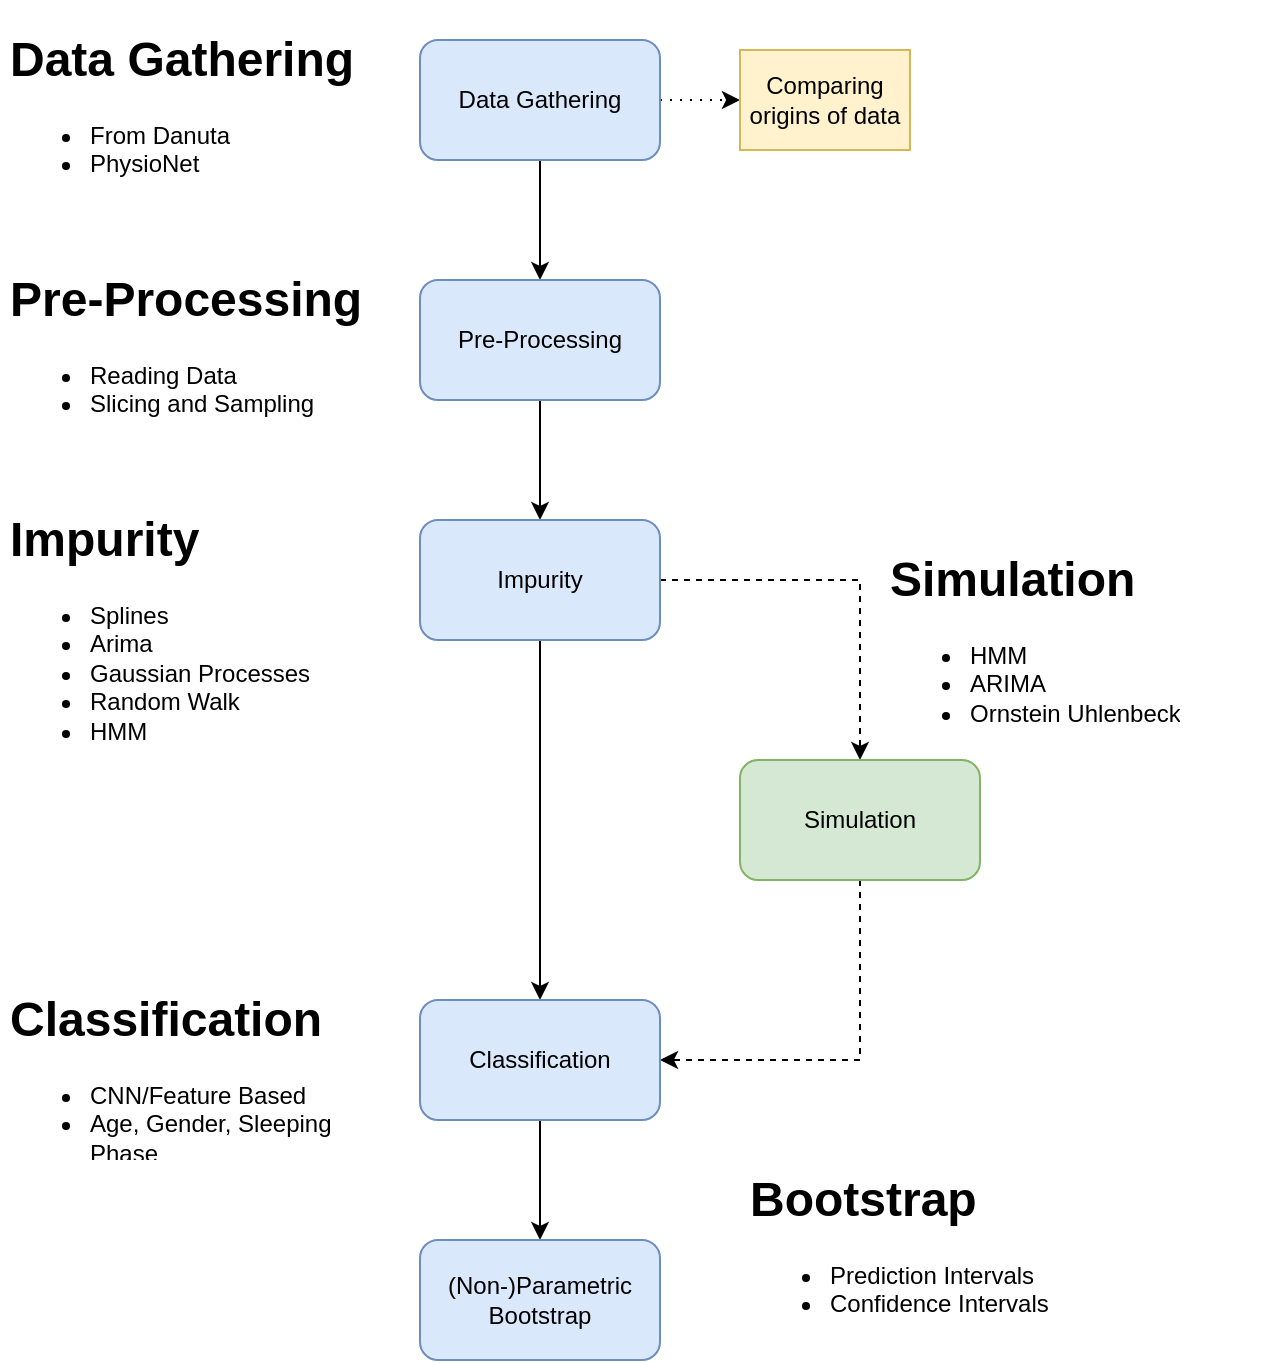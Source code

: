 <mxfile version="12.5.6" type="device"><diagram id="C5RBs43oDa-KdzZeNtuy" name="Page-1"><mxGraphModel dx="1361" dy="892" grid="1" gridSize="10" guides="1" tooltips="1" connect="1" arrows="1" fold="1" page="1" pageScale="1" pageWidth="827" pageHeight="1169" math="0" shadow="0"><root><mxCell id="WIyWlLk6GJQsqaUBKTNV-0"/><mxCell id="WIyWlLk6GJQsqaUBKTNV-1" parent="WIyWlLk6GJQsqaUBKTNV-0"/><mxCell id="h-xCCQVYAlre9YOpVDB5-8" value="" style="edgeStyle=orthogonalEdgeStyle;rounded=0;orthogonalLoop=1;jettySize=auto;html=1;" edge="1" parent="WIyWlLk6GJQsqaUBKTNV-1" source="h-xCCQVYAlre9YOpVDB5-0" target="h-xCCQVYAlre9YOpVDB5-1"><mxGeometry relative="1" as="geometry"/></mxCell><mxCell id="h-xCCQVYAlre9YOpVDB5-35" value="" style="edgeStyle=orthogonalEdgeStyle;rounded=0;orthogonalLoop=1;jettySize=auto;html=1;dashed=1;dashPattern=1 4;" edge="1" parent="WIyWlLk6GJQsqaUBKTNV-1" source="h-xCCQVYAlre9YOpVDB5-0" target="h-xCCQVYAlre9YOpVDB5-33"><mxGeometry relative="1" as="geometry"/></mxCell><mxCell id="h-xCCQVYAlre9YOpVDB5-0" value="Data Gathering" style="rounded=1;whiteSpace=wrap;html=1;fillColor=#dae8fc;strokeColor=#6c8ebf;" vertex="1" parent="WIyWlLk6GJQsqaUBKTNV-1"><mxGeometry x="310" y="80" width="120" height="60" as="geometry"/></mxCell><mxCell id="h-xCCQVYAlre9YOpVDB5-9" value="" style="edgeStyle=orthogonalEdgeStyle;rounded=0;orthogonalLoop=1;jettySize=auto;html=1;" edge="1" parent="WIyWlLk6GJQsqaUBKTNV-1" source="h-xCCQVYAlre9YOpVDB5-1" target="h-xCCQVYAlre9YOpVDB5-2"><mxGeometry relative="1" as="geometry"/></mxCell><mxCell id="h-xCCQVYAlre9YOpVDB5-1" value="Pre-Processing" style="rounded=1;whiteSpace=wrap;html=1;fillColor=#dae8fc;strokeColor=#6c8ebf;" vertex="1" parent="WIyWlLk6GJQsqaUBKTNV-1"><mxGeometry x="310" y="200" width="120" height="60" as="geometry"/></mxCell><mxCell id="h-xCCQVYAlre9YOpVDB5-10" value="" style="edgeStyle=orthogonalEdgeStyle;rounded=0;orthogonalLoop=1;jettySize=auto;html=1;dashed=1;" edge="1" parent="WIyWlLk6GJQsqaUBKTNV-1" source="h-xCCQVYAlre9YOpVDB5-2" target="h-xCCQVYAlre9YOpVDB5-3"><mxGeometry relative="1" as="geometry"/></mxCell><mxCell id="h-xCCQVYAlre9YOpVDB5-16" value="" style="edgeStyle=orthogonalEdgeStyle;rounded=0;orthogonalLoop=1;jettySize=auto;html=1;entryX=0.5;entryY=0;entryDx=0;entryDy=0;" edge="1" parent="WIyWlLk6GJQsqaUBKTNV-1" source="h-xCCQVYAlre9YOpVDB5-2" target="h-xCCQVYAlre9YOpVDB5-4"><mxGeometry relative="1" as="geometry"><mxPoint x="370" y="460" as="targetPoint"/></mxGeometry></mxCell><mxCell id="h-xCCQVYAlre9YOpVDB5-2" value="Impurity" style="rounded=1;whiteSpace=wrap;html=1;fillColor=#dae8fc;strokeColor=#6c8ebf;" vertex="1" parent="WIyWlLk6GJQsqaUBKTNV-1"><mxGeometry x="310" y="320" width="120" height="60" as="geometry"/></mxCell><mxCell id="h-xCCQVYAlre9YOpVDB5-19" value="" style="edgeStyle=orthogonalEdgeStyle;rounded=0;orthogonalLoop=1;jettySize=auto;html=1;entryX=1;entryY=0.5;entryDx=0;entryDy=0;dashed=1;" edge="1" parent="WIyWlLk6GJQsqaUBKTNV-1" source="h-xCCQVYAlre9YOpVDB5-3" target="h-xCCQVYAlre9YOpVDB5-4"><mxGeometry relative="1" as="geometry"><mxPoint x="530" y="580" as="targetPoint"/><Array as="points"><mxPoint x="530" y="590"/></Array></mxGeometry></mxCell><mxCell id="h-xCCQVYAlre9YOpVDB5-3" value="Simulation" style="rounded=1;whiteSpace=wrap;html=1;fillColor=#d5e8d4;strokeColor=#82b366;" vertex="1" parent="WIyWlLk6GJQsqaUBKTNV-1"><mxGeometry x="470" y="440" width="120" height="60" as="geometry"/></mxCell><mxCell id="h-xCCQVYAlre9YOpVDB5-17" value="" style="edgeStyle=orthogonalEdgeStyle;rounded=0;orthogonalLoop=1;jettySize=auto;html=1;" edge="1" parent="WIyWlLk6GJQsqaUBKTNV-1" source="h-xCCQVYAlre9YOpVDB5-4" target="h-xCCQVYAlre9YOpVDB5-6"><mxGeometry relative="1" as="geometry"/></mxCell><mxCell id="h-xCCQVYAlre9YOpVDB5-4" value="Classification" style="rounded=1;whiteSpace=wrap;html=1;fillColor=#dae8fc;strokeColor=#6c8ebf;" vertex="1" parent="WIyWlLk6GJQsqaUBKTNV-1"><mxGeometry x="310" y="560" width="120" height="60" as="geometry"/></mxCell><mxCell id="h-xCCQVYAlre9YOpVDB5-6" value="(Non-)Parametric&lt;br&gt;Bootstrap" style="rounded=1;whiteSpace=wrap;html=1;fillColor=#dae8fc;strokeColor=#6c8ebf;" vertex="1" parent="WIyWlLk6GJQsqaUBKTNV-1"><mxGeometry x="310" y="680" width="120" height="60" as="geometry"/></mxCell><mxCell id="h-xCCQVYAlre9YOpVDB5-20" value="&lt;h1&gt;Data Gathering&lt;/h1&gt;&lt;div&gt;&lt;ul&gt;&lt;li&gt;From Danuta&lt;/li&gt;&lt;li&gt;PhysioNet&lt;br&gt;&lt;/li&gt;&lt;/ul&gt;&lt;/div&gt;" style="text;html=1;spacing=5;spacingTop=-20;whiteSpace=wrap;overflow=hidden;rounded=0;" vertex="1" parent="WIyWlLk6GJQsqaUBKTNV-1"><mxGeometry x="100" y="70" width="190" height="80" as="geometry"/></mxCell><mxCell id="h-xCCQVYAlre9YOpVDB5-21" value="&lt;h1&gt;Pre-Processing&lt;/h1&gt;&lt;div&gt;&lt;ul&gt;&lt;li&gt;Reading Data&lt;/li&gt;&lt;li&gt;Slicing and Sampling&lt;br&gt;&lt;/li&gt;&lt;/ul&gt;&lt;/div&gt;" style="text;html=1;strokeColor=none;fillColor=none;spacing=5;spacingTop=-20;whiteSpace=wrap;overflow=hidden;rounded=0;" vertex="1" parent="WIyWlLk6GJQsqaUBKTNV-1"><mxGeometry x="100" y="190" width="190" height="80" as="geometry"/></mxCell><mxCell id="h-xCCQVYAlre9YOpVDB5-22" value="&lt;h1&gt;Impurity&lt;/h1&gt;&lt;div&gt;&lt;ul&gt;&lt;li&gt;Splines&lt;/li&gt;&lt;li&gt;Arima&lt;/li&gt;&lt;li&gt;Gaussian Processes&lt;/li&gt;&lt;li&gt;Random Walk&lt;/li&gt;&lt;li&gt;HMM&lt;br&gt;&lt;/li&gt;&lt;/ul&gt;&lt;/div&gt;" style="text;html=1;strokeColor=none;fillColor=none;spacing=5;spacingTop=-20;whiteSpace=wrap;overflow=hidden;rounded=0;" vertex="1" parent="WIyWlLk6GJQsqaUBKTNV-1"><mxGeometry x="100" y="310" width="190" height="120" as="geometry"/></mxCell><mxCell id="h-xCCQVYAlre9YOpVDB5-24" value="&lt;h1&gt;Simulation&lt;/h1&gt;&lt;div&gt;&lt;ul&gt;&lt;li&gt;HMM&lt;/li&gt;&lt;li&gt;ARIMA&lt;/li&gt;&lt;li&gt;Ornstein Uhlenbeck&lt;br&gt;&lt;/li&gt;&lt;/ul&gt;&lt;/div&gt;" style="text;html=1;strokeColor=none;fillColor=none;spacing=5;spacingTop=-20;whiteSpace=wrap;overflow=hidden;rounded=0;" vertex="1" parent="WIyWlLk6GJQsqaUBKTNV-1"><mxGeometry x="540" y="330" width="190" height="100" as="geometry"/></mxCell><mxCell id="h-xCCQVYAlre9YOpVDB5-25" value="&lt;h1&gt;Classification&lt;/h1&gt;&lt;div&gt;&lt;ul&gt;&lt;li&gt;CNN/Feature Based&lt;/li&gt;&lt;li&gt;Age, Gender, Sleeping Phase&lt;br&gt;&lt;/li&gt;&lt;/ul&gt;&lt;/div&gt;" style="text;html=1;strokeColor=none;fillColor=none;spacing=5;spacingTop=-20;whiteSpace=wrap;overflow=hidden;rounded=0;" vertex="1" parent="WIyWlLk6GJQsqaUBKTNV-1"><mxGeometry x="100" y="550" width="190" height="90" as="geometry"/></mxCell><mxCell id="h-xCCQVYAlre9YOpVDB5-28" value="&lt;h1&gt;Bootstrap&lt;/h1&gt;&lt;div&gt;&lt;ul&gt;&lt;li&gt;Prediction Intervals&lt;/li&gt;&lt;li&gt;Confidence Intervals&lt;br&gt;&lt;/li&gt;&lt;/ul&gt;&lt;/div&gt;" style="text;html=1;strokeColor=none;fillColor=none;spacing=5;spacingTop=-20;whiteSpace=wrap;overflow=hidden;rounded=0;" vertex="1" parent="WIyWlLk6GJQsqaUBKTNV-1"><mxGeometry x="470" y="640" width="190" height="80" as="geometry"/></mxCell><mxCell id="h-xCCQVYAlre9YOpVDB5-33" value="&lt;div&gt;Comparing origins of data&lt;/div&gt;" style="text;html=1;strokeColor=#d6b656;fillColor=#fff2cc;align=center;verticalAlign=middle;whiteSpace=wrap;rounded=0;" vertex="1" parent="WIyWlLk6GJQsqaUBKTNV-1"><mxGeometry x="470" y="85" width="85" height="50" as="geometry"/></mxCell></root></mxGraphModel></diagram></mxfile>